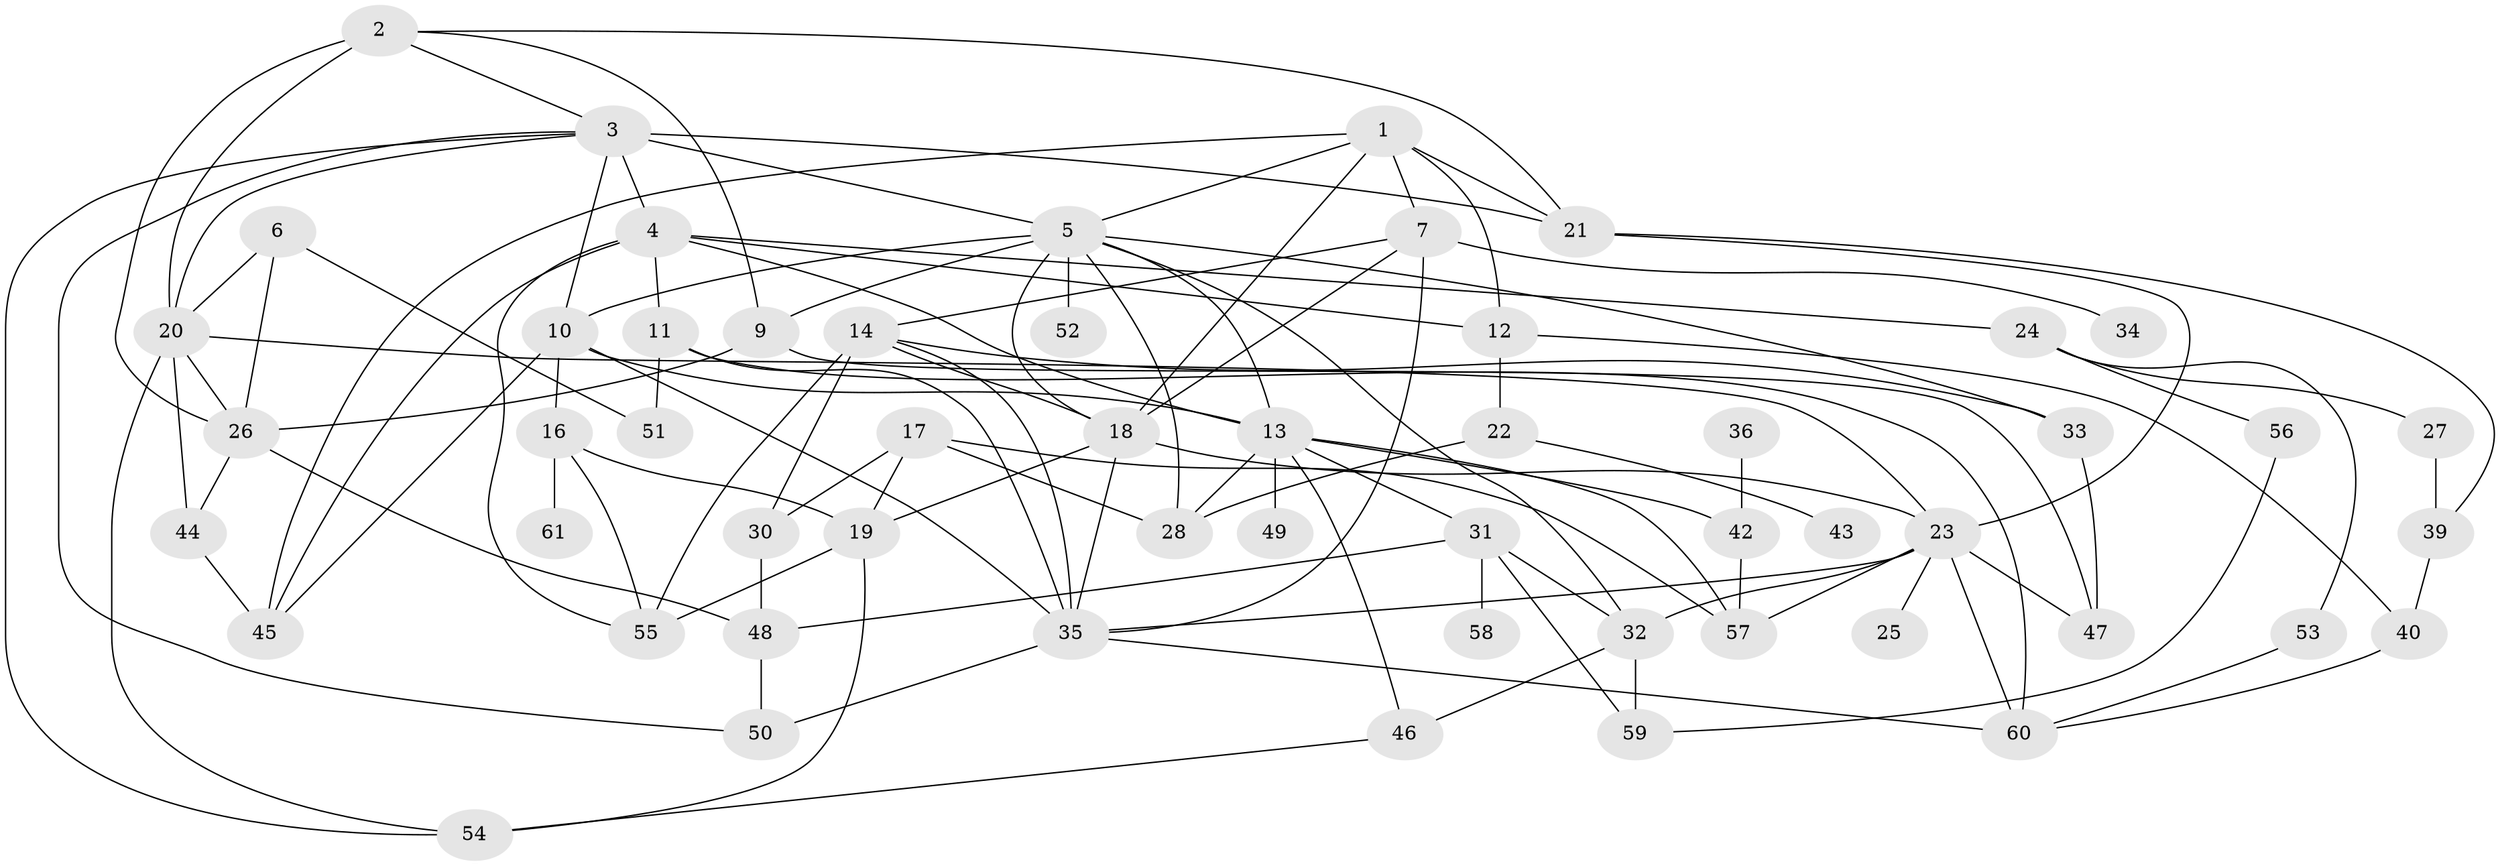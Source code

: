// original degree distribution, {3: 0.26229508196721313, 5: 0.13934426229508196, 1: 0.18032786885245902, 4: 0.13934426229508196, 6: 0.04918032786885246, 2: 0.16393442622950818, 0: 0.040983606557377046, 7: 0.02459016393442623}
// Generated by graph-tools (version 1.1) at 2025/33/03/09/25 02:33:25]
// undirected, 55 vertices, 112 edges
graph export_dot {
graph [start="1"]
  node [color=gray90,style=filled];
  1;
  2;
  3;
  4;
  5;
  6;
  7;
  9;
  10;
  11;
  12;
  13;
  14;
  16;
  17;
  18;
  19;
  20;
  21;
  22;
  23;
  24;
  25;
  26;
  27;
  28;
  30;
  31;
  32;
  33;
  34;
  35;
  36;
  39;
  40;
  42;
  43;
  44;
  45;
  46;
  47;
  48;
  49;
  50;
  51;
  52;
  53;
  54;
  55;
  56;
  57;
  58;
  59;
  60;
  61;
  1 -- 5 [weight=1.0];
  1 -- 7 [weight=1.0];
  1 -- 12 [weight=1.0];
  1 -- 18 [weight=1.0];
  1 -- 21 [weight=1.0];
  1 -- 45 [weight=1.0];
  2 -- 3 [weight=1.0];
  2 -- 9 [weight=1.0];
  2 -- 20 [weight=2.0];
  2 -- 21 [weight=1.0];
  2 -- 26 [weight=1.0];
  3 -- 4 [weight=2.0];
  3 -- 5 [weight=2.0];
  3 -- 10 [weight=1.0];
  3 -- 20 [weight=1.0];
  3 -- 21 [weight=1.0];
  3 -- 50 [weight=1.0];
  3 -- 54 [weight=1.0];
  4 -- 11 [weight=1.0];
  4 -- 12 [weight=1.0];
  4 -- 13 [weight=1.0];
  4 -- 24 [weight=1.0];
  4 -- 45 [weight=1.0];
  4 -- 55 [weight=1.0];
  5 -- 9 [weight=1.0];
  5 -- 10 [weight=1.0];
  5 -- 13 [weight=1.0];
  5 -- 18 [weight=1.0];
  5 -- 28 [weight=1.0];
  5 -- 32 [weight=1.0];
  5 -- 33 [weight=1.0];
  5 -- 52 [weight=1.0];
  6 -- 20 [weight=1.0];
  6 -- 26 [weight=1.0];
  6 -- 51 [weight=1.0];
  7 -- 14 [weight=1.0];
  7 -- 18 [weight=1.0];
  7 -- 34 [weight=1.0];
  7 -- 35 [weight=1.0];
  9 -- 26 [weight=1.0];
  9 -- 47 [weight=1.0];
  10 -- 13 [weight=2.0];
  10 -- 16 [weight=1.0];
  10 -- 35 [weight=1.0];
  10 -- 45 [weight=1.0];
  11 -- 35 [weight=1.0];
  11 -- 51 [weight=1.0];
  11 -- 60 [weight=1.0];
  12 -- 22 [weight=1.0];
  12 -- 40 [weight=1.0];
  13 -- 28 [weight=1.0];
  13 -- 31 [weight=1.0];
  13 -- 42 [weight=1.0];
  13 -- 46 [weight=1.0];
  13 -- 49 [weight=1.0];
  13 -- 57 [weight=1.0];
  14 -- 18 [weight=1.0];
  14 -- 30 [weight=1.0];
  14 -- 33 [weight=1.0];
  14 -- 35 [weight=1.0];
  14 -- 55 [weight=1.0];
  16 -- 19 [weight=1.0];
  16 -- 55 [weight=1.0];
  16 -- 61 [weight=1.0];
  17 -- 19 [weight=1.0];
  17 -- 28 [weight=1.0];
  17 -- 30 [weight=1.0];
  17 -- 57 [weight=1.0];
  18 -- 19 [weight=2.0];
  18 -- 23 [weight=1.0];
  18 -- 35 [weight=1.0];
  19 -- 54 [weight=1.0];
  19 -- 55 [weight=1.0];
  20 -- 23 [weight=1.0];
  20 -- 26 [weight=1.0];
  20 -- 44 [weight=1.0];
  20 -- 54 [weight=1.0];
  21 -- 23 [weight=1.0];
  21 -- 39 [weight=1.0];
  22 -- 28 [weight=1.0];
  22 -- 43 [weight=1.0];
  23 -- 25 [weight=1.0];
  23 -- 32 [weight=2.0];
  23 -- 35 [weight=1.0];
  23 -- 47 [weight=1.0];
  23 -- 57 [weight=1.0];
  23 -- 60 [weight=1.0];
  24 -- 27 [weight=1.0];
  24 -- 53 [weight=1.0];
  24 -- 56 [weight=2.0];
  26 -- 44 [weight=2.0];
  26 -- 48 [weight=1.0];
  27 -- 39 [weight=1.0];
  30 -- 48 [weight=1.0];
  31 -- 32 [weight=1.0];
  31 -- 48 [weight=1.0];
  31 -- 58 [weight=1.0];
  31 -- 59 [weight=1.0];
  32 -- 46 [weight=1.0];
  32 -- 59 [weight=1.0];
  33 -- 47 [weight=1.0];
  35 -- 50 [weight=1.0];
  35 -- 60 [weight=1.0];
  36 -- 42 [weight=2.0];
  39 -- 40 [weight=1.0];
  40 -- 60 [weight=1.0];
  42 -- 57 [weight=1.0];
  44 -- 45 [weight=2.0];
  46 -- 54 [weight=1.0];
  48 -- 50 [weight=1.0];
  53 -- 60 [weight=1.0];
  56 -- 59 [weight=1.0];
}
